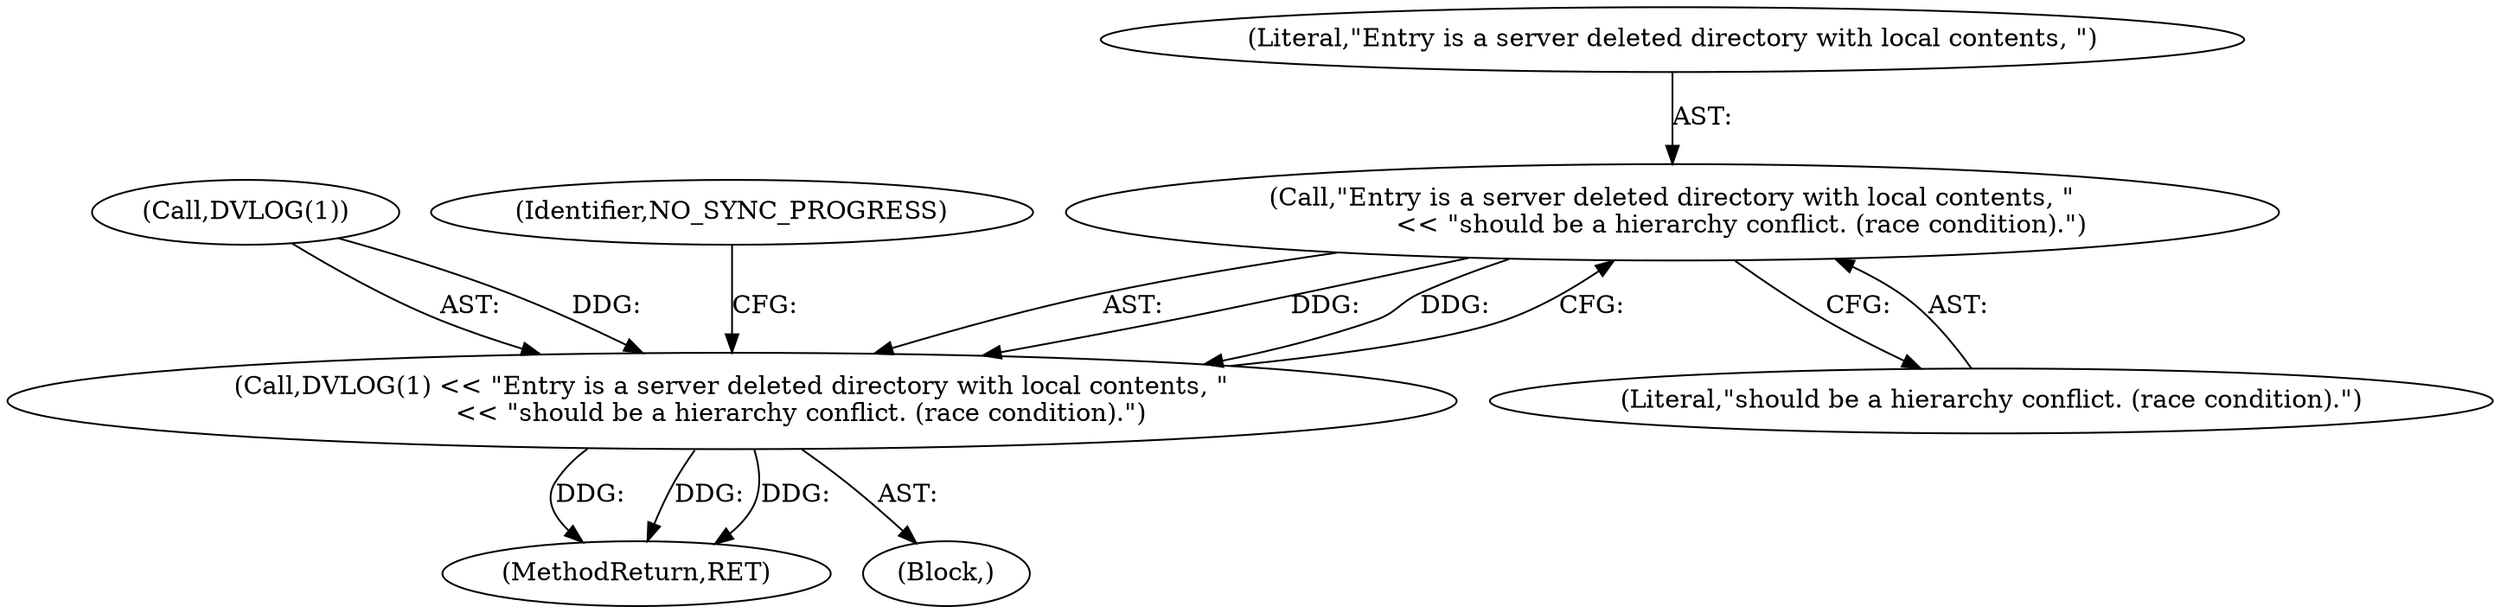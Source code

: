digraph "0_Chrome_fcd3a7a671ecf2d5f46ea34787d27507a914d2f5_5@API" {
"1000456" [label="(Call,\"Entry is a server deleted directory with local contents, \"\n                 << \"should be a hierarchy conflict. (race condition).\")"];
"1000453" [label="(Call,DVLOG(1) << \"Entry is a server deleted directory with local contents, \"\n                 << \"should be a hierarchy conflict. (race condition).\")"];
"1000454" [label="(Call,DVLOG(1))"];
"1000517" [label="(MethodReturn,RET)"];
"1000458" [label="(Literal,\"should be a hierarchy conflict. (race condition).\")"];
"1000456" [label="(Call,\"Entry is a server deleted directory with local contents, \"\n                 << \"should be a hierarchy conflict. (race condition).\")"];
"1000452" [label="(Block,)"];
"1000457" [label="(Literal,\"Entry is a server deleted directory with local contents, \")"];
"1000453" [label="(Call,DVLOG(1) << \"Entry is a server deleted directory with local contents, \"\n                 << \"should be a hierarchy conflict. (race condition).\")"];
"1000460" [label="(Identifier,NO_SYNC_PROGRESS)"];
"1000456" -> "1000453"  [label="AST: "];
"1000456" -> "1000458"  [label="CFG: "];
"1000457" -> "1000456"  [label="AST: "];
"1000458" -> "1000456"  [label="AST: "];
"1000453" -> "1000456"  [label="CFG: "];
"1000456" -> "1000453"  [label="DDG: "];
"1000456" -> "1000453"  [label="DDG: "];
"1000453" -> "1000452"  [label="AST: "];
"1000454" -> "1000453"  [label="AST: "];
"1000460" -> "1000453"  [label="CFG: "];
"1000453" -> "1000517"  [label="DDG: "];
"1000453" -> "1000517"  [label="DDG: "];
"1000453" -> "1000517"  [label="DDG: "];
"1000454" -> "1000453"  [label="DDG: "];
}
